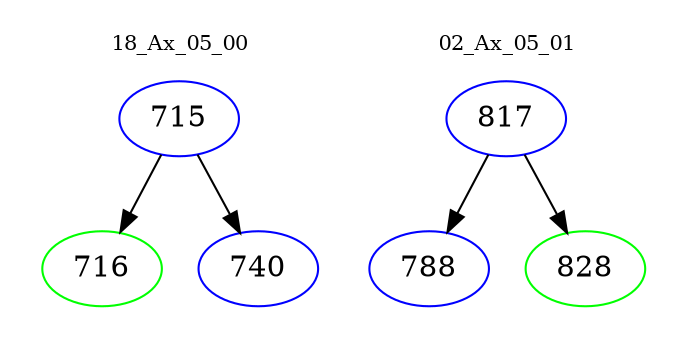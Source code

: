 digraph{
subgraph cluster_0 {
color = white
label = "18_Ax_05_00";
fontsize=10;
T0_715 [label="715", color="blue"]
T0_715 -> T0_716 [color="black"]
T0_716 [label="716", color="green"]
T0_715 -> T0_740 [color="black"]
T0_740 [label="740", color="blue"]
}
subgraph cluster_1 {
color = white
label = "02_Ax_05_01";
fontsize=10;
T1_817 [label="817", color="blue"]
T1_817 -> T1_788 [color="black"]
T1_788 [label="788", color="blue"]
T1_817 -> T1_828 [color="black"]
T1_828 [label="828", color="green"]
}
}
